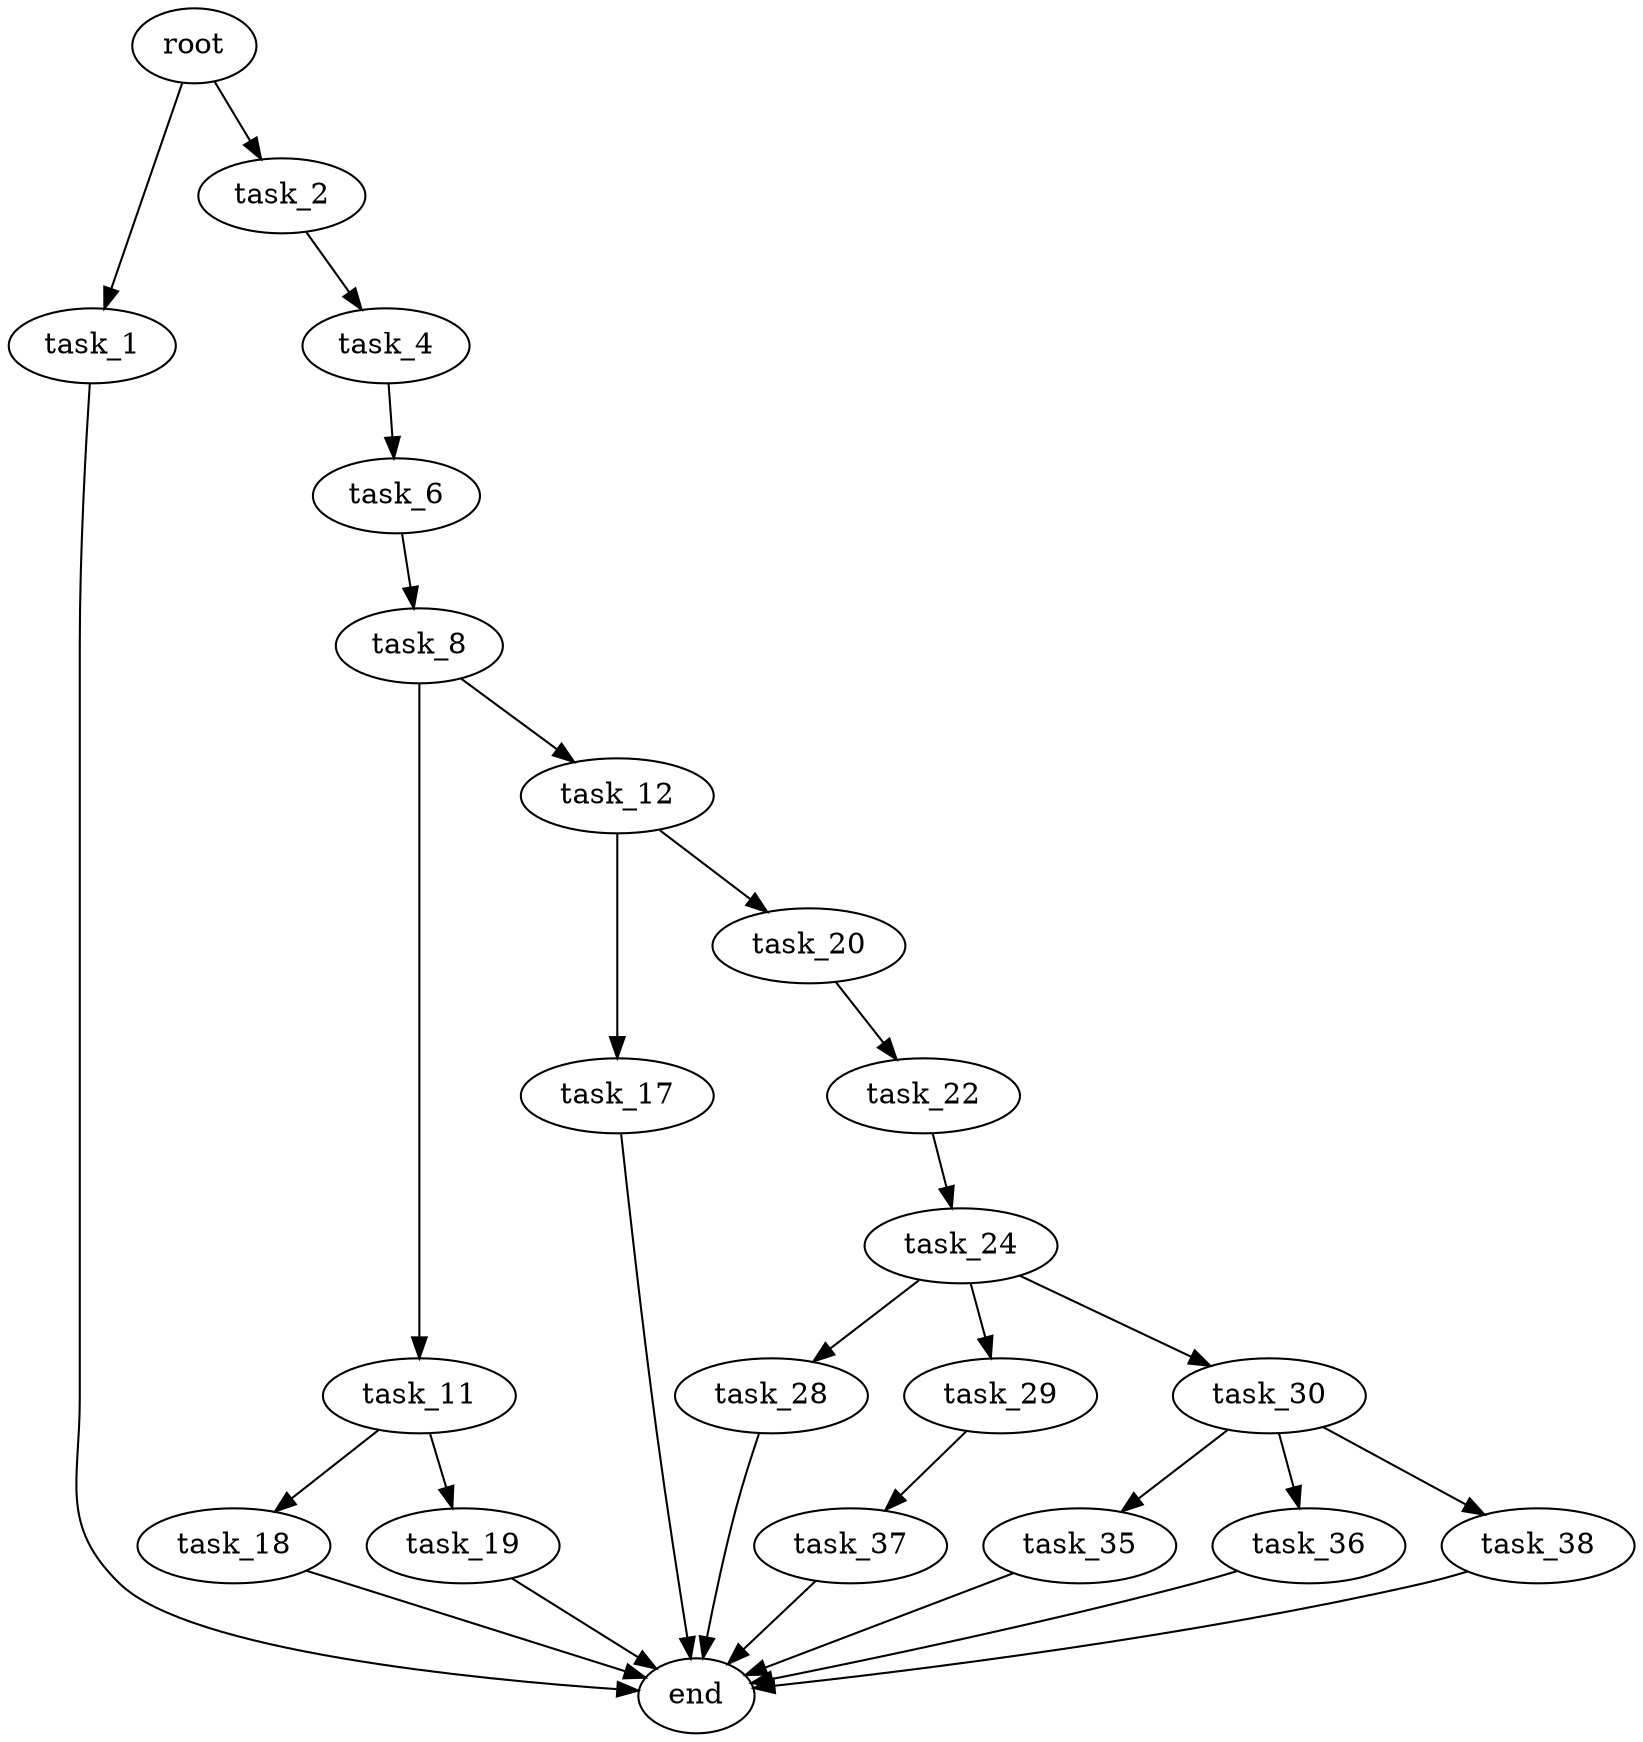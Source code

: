 digraph G {
  root [size="0.000000"];
  task_1 [size="313265276636.000000"];
  task_2 [size="134217728000.000000"];
  task_4 [size="231928233984.000000"];
  task_6 [size="231928233984.000000"];
  task_8 [size="134217728000.000000"];
  task_11 [size="231928233984.000000"];
  task_12 [size="1281611582.000000"];
  task_17 [size="12543866867.000000"];
  task_18 [size="231928233984.000000"];
  task_19 [size="28991029248.000000"];
  task_20 [size="1030056091.000000"];
  task_22 [size="134217728000.000000"];
  task_24 [size="1912125903.000000"];
  task_28 [size="17691040750.000000"];
  task_29 [size="368293445632.000000"];
  task_30 [size="134217728000.000000"];
  task_35 [size="231928233984.000000"];
  task_36 [size="68719476736.000000"];
  task_37 [size="168755963322.000000"];
  task_38 [size="31128033928.000000"];
  end [size="0.000000"];

  root -> task_1 [size="1.000000"];
  root -> task_2 [size="1.000000"];
  task_1 -> end [size="1.000000"];
  task_2 -> task_4 [size="209715200.000000"];
  task_4 -> task_6 [size="301989888.000000"];
  task_6 -> task_8 [size="301989888.000000"];
  task_8 -> task_11 [size="209715200.000000"];
  task_8 -> task_12 [size="209715200.000000"];
  task_11 -> task_18 [size="301989888.000000"];
  task_11 -> task_19 [size="301989888.000000"];
  task_12 -> task_17 [size="75497472.000000"];
  task_12 -> task_20 [size="75497472.000000"];
  task_17 -> end [size="1.000000"];
  task_18 -> end [size="1.000000"];
  task_19 -> end [size="1.000000"];
  task_20 -> task_22 [size="33554432.000000"];
  task_22 -> task_24 [size="209715200.000000"];
  task_24 -> task_28 [size="134217728.000000"];
  task_24 -> task_29 [size="134217728.000000"];
  task_24 -> task_30 [size="134217728.000000"];
  task_28 -> end [size="1.000000"];
  task_29 -> task_37 [size="411041792.000000"];
  task_30 -> task_35 [size="209715200.000000"];
  task_30 -> task_36 [size="209715200.000000"];
  task_30 -> task_38 [size="209715200.000000"];
  task_35 -> end [size="1.000000"];
  task_36 -> end [size="1.000000"];
  task_37 -> end [size="1.000000"];
  task_38 -> end [size="1.000000"];
}
